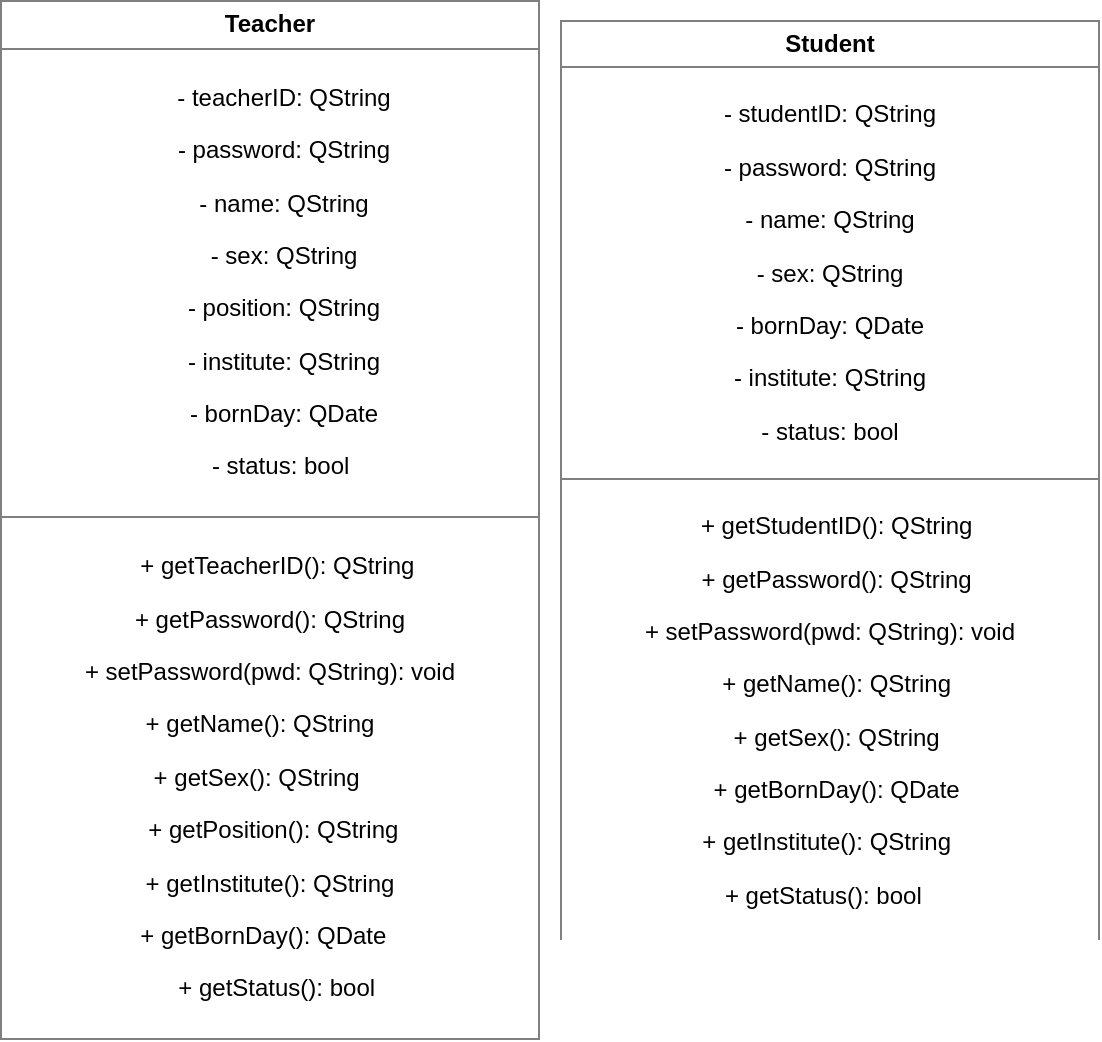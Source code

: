 <mxfile>
    <diagram id="M8E-gKXozeJIyUOW5ePZ" name="第 1 页">
        <mxGraphModel dx="510" dy="515" grid="1" gridSize="10" guides="1" tooltips="1" connect="1" arrows="1" fold="1" page="1" pageScale="1" pageWidth="827" pageHeight="1169" math="0" shadow="0">
            <root>
                <mxCell id="0"/>
                <mxCell id="1" parent="0"/>
                <mxCell id="16" value="&lt;table border=&quot;1&quot; width=&quot;100%&quot; height=&quot;100%&quot; cellpadding=&quot;4&quot; style=&quot;width:100%;height:100%;border-collapse:collapse;&quot;&gt;&lt;tbody&gt;&lt;tr&gt;&lt;th align=&quot;center&quot;&gt;&lt;b&gt;Teacher&lt;/b&gt;&lt;/th&gt;&lt;/tr&gt;&lt;tr&gt;&lt;td align=&quot;center&quot;&gt;&lt;p style=&quot;text-indent:10.5pt;mso-char-indent-count:1.0&quot; class=&quot;MsoNormal&quot;&gt;&lt;span lang=&quot;EN-US&quot;&gt;- teacherID: QString &lt;/span&gt;&lt;/p&gt;&lt;p style=&quot;text-indent:10.5pt;mso-char-indent-count:1.0&quot; class=&quot;MsoNormal&quot;&gt;&lt;span lang=&quot;EN-US&quot;&gt;- password: QString &lt;/span&gt;&lt;/p&gt;&lt;p style=&quot;text-indent:10.5pt;mso-char-indent-count:1.0&quot; class=&quot;MsoNormal&quot;&gt;&lt;span lang=&quot;EN-US&quot;&gt;- name: QString &lt;/span&gt;&lt;/p&gt;&lt;p style=&quot;text-indent:10.5pt;mso-char-indent-count:1.0&quot; class=&quot;MsoNormal&quot;&gt;&lt;span lang=&quot;EN-US&quot;&gt;- sex: QString &lt;/span&gt;&lt;/p&gt;&lt;p style=&quot;text-indent:10.5pt;mso-char-indent-count:1.0&quot; class=&quot;MsoNormal&quot;&gt;&lt;span lang=&quot;EN-US&quot;&gt;- position: QString &lt;/span&gt;&lt;/p&gt;&lt;p style=&quot;text-indent:10.5pt;mso-char-indent-count:1.0&quot; class=&quot;MsoNormal&quot;&gt;&lt;span lang=&quot;EN-US&quot;&gt;- institute: QString &lt;/span&gt;&lt;/p&gt;&lt;p style=&quot;text-indent:10.5pt;mso-char-indent-count:1.0&quot; class=&quot;MsoNormal&quot;&gt;&lt;span lang=&quot;EN-US&quot;&gt;- bornDay: QDate&lt;/span&gt;&lt;/p&gt;&lt;p style=&quot;text-indent:10.5pt;mso-char-indent-count:1.0&quot; class=&quot;MsoNormal&quot;&gt;&lt;span lang=&quot;EN-US&quot;&gt;- status: bool&amp;nbsp;&lt;/span&gt;&lt;/p&gt;&lt;/td&gt;&lt;/tr&gt;&lt;tr&gt;&lt;td align=&quot;center&quot;&gt;&lt;p style=&quot;text-indent:10.5pt;mso-char-indent-count:1.0&quot; class=&quot;MsoNormal&quot;&gt;&lt;span lang=&quot;EN-US&quot;&gt;+ getTeacherID(): QString&amp;nbsp;&amp;nbsp;&lt;/span&gt;&lt;/p&gt;&lt;p class=&quot;MsoNormal&quot;&gt;&lt;span lang=&quot;EN-US&quot;&gt;&amp;nbsp;&amp;nbsp;+ getPassword(): QString&amp;nbsp;&amp;nbsp;&lt;/span&gt;&lt;/p&gt;&lt;p class=&quot;MsoNormal&quot;&gt;&lt;span lang=&quot;EN-US&quot;&gt;&amp;nbsp;&amp;nbsp;+ setPassword(pwd: QString): void&amp;nbsp;&amp;nbsp;&lt;/span&gt;&lt;/p&gt;&lt;p class=&quot;MsoNormal&quot;&gt;&lt;span lang=&quot;EN-US&quot;&gt;&amp;nbsp;&amp;nbsp;+ getName(): QString&amp;nbsp; &amp;nbsp; &amp;nbsp;&lt;/span&gt;&lt;/p&gt;&lt;p class=&quot;MsoNormal&quot;&gt;&lt;span lang=&quot;EN-US&quot;&gt;&amp;nbsp;&amp;nbsp;+ getSex(): QString&amp;nbsp; &amp;nbsp; &amp;nbsp;&amp;nbsp;&lt;/span&gt;&lt;/p&gt;&lt;p class=&quot;MsoNormal&quot;&gt;&lt;span lang=&quot;EN-US&quot;&gt;&amp;nbsp;&amp;nbsp;+ getPosition(): QString&amp;nbsp;&lt;/span&gt;&lt;/p&gt;&lt;p class=&quot;MsoNormal&quot;&gt;&lt;span lang=&quot;EN-US&quot;&gt;&amp;nbsp;&amp;nbsp;+ getInstitute(): QString&amp;nbsp;&amp;nbsp;&lt;/span&gt;&lt;/p&gt;&lt;p class=&quot;MsoNormal&quot;&gt;&lt;span lang=&quot;EN-US&quot;&gt;&amp;nbsp;&amp;nbsp;+ getBornDay(): QDate&amp;nbsp; &amp;nbsp;&amp;nbsp;&lt;/span&gt;&lt;/p&gt;&lt;p class=&quot;MsoNormal&quot;&gt;&lt;span lang=&quot;EN-US&quot;&gt;&amp;nbsp;&amp;nbsp;+ getStatus(): bool&lt;/span&gt;&lt;/p&gt;&lt;/td&gt;&lt;/tr&gt;&lt;/tbody&gt;&lt;/table&gt;" style="text;html=1;whiteSpace=wrap;strokeColor=none;fillColor=none;overflow=fill;" parent="1" vertex="1">
                    <mxGeometry x="40" y="200" width="270" height="520" as="geometry"/>
                </mxCell>
                <mxCell id="17" value="&lt;table border=&quot;1&quot; width=&quot;100%&quot; height=&quot;100%&quot; cellpadding=&quot;4&quot; style=&quot;width:100%;height:100%;border-collapse:collapse;&quot;&gt;&lt;tbody&gt;&lt;tr&gt;&lt;th align=&quot;center&quot;&gt;Student&lt;/th&gt;&lt;/tr&gt;&lt;tr&gt;&lt;td align=&quot;center&quot;&gt;&lt;p class=&quot;MsoNormal&quot;&gt;&lt;span lang=&quot;EN-US&quot;&gt;- studentID: QString&lt;/span&gt;&lt;/p&gt;&lt;p class=&quot;MsoNormal&quot;&gt;&lt;span lang=&quot;EN-US&quot;&gt;- password: QString&lt;/span&gt;&lt;/p&gt;&lt;p class=&quot;MsoNormal&quot;&gt;&lt;span lang=&quot;EN-US&quot;&gt;- name: QString&lt;/span&gt;&lt;/p&gt;&lt;p class=&quot;MsoNormal&quot;&gt;&lt;span lang=&quot;EN-US&quot;&gt;- sex: QString&lt;/span&gt;&lt;/p&gt;&lt;p class=&quot;MsoNormal&quot;&gt;&lt;span lang=&quot;EN-US&quot;&gt;- bornDay: QDate&lt;/span&gt;&lt;/p&gt;&lt;p class=&quot;MsoNormal&quot;&gt;&lt;span lang=&quot;EN-US&quot;&gt;- institute: QString&lt;/span&gt;&lt;/p&gt;&lt;p class=&quot;MsoNormal&quot;&gt;&lt;span lang=&quot;EN-US&quot;&gt;- status: bool&lt;/span&gt;&lt;/p&gt;&lt;/td&gt;&lt;/tr&gt;&lt;tr&gt;&lt;td align=&quot;center&quot;&gt;&lt;p class=&quot;MsoNormal&quot;&gt;&amp;nbsp;&lt;span lang=&quot;EN-US&quot;&gt;&amp;nbsp;+ getStudentID(): QString&lt;/span&gt;&lt;/p&gt;&lt;p class=&quot;MsoNormal&quot;&gt;&lt;span lang=&quot;EN-US&quot;&gt;&amp;nbsp;&amp;nbsp;+ getPassword(): QString&lt;/span&gt;&lt;/p&gt;&lt;p class=&quot;MsoNormal&quot;&gt;&lt;span lang=&quot;EN-US&quot;&gt;&amp;nbsp;&amp;nbsp;+ setPassword(pwd: QString): void &amp;nbsp;&lt;/span&gt;&lt;/p&gt;&lt;p class=&quot;MsoNormal&quot;&gt;&lt;span lang=&quot;EN-US&quot;&gt;&amp;nbsp;&amp;nbsp;+ getName(): QString&lt;/span&gt;&lt;/p&gt;&lt;p class=&quot;MsoNormal&quot;&gt;&lt;span lang=&quot;EN-US&quot;&gt;&amp;nbsp;&amp;nbsp;+ getSex(): QString&lt;/span&gt;&lt;/p&gt;&lt;p class=&quot;MsoNormal&quot;&gt;&lt;span lang=&quot;EN-US&quot;&gt;&amp;nbsp;&amp;nbsp;+ getBornDay(): QDate&lt;/span&gt;&lt;/p&gt;&lt;p class=&quot;MsoNormal&quot;&gt;&lt;span lang=&quot;EN-US&quot;&gt;&amp;nbsp;&amp;nbsp;+ getInstitute(): QString&amp;nbsp;&lt;/span&gt;&lt;span style=&quot;background-color: initial; text-align: left;&quot;&gt;&amp;nbsp;&amp;nbsp;&lt;/span&gt;&lt;/p&gt;&lt;p class=&quot;MsoNormal&quot;&gt;&lt;span lang=&quot;EN-US&quot;&gt;&amp;nbsp;&amp;nbsp;+ getStatus(): bool&amp;nbsp;&amp;nbsp;&lt;/span&gt;&lt;span style=&quot;background-color: initial; text-align: left;&quot;&gt;&amp;nbsp;&amp;nbsp;&lt;/span&gt;&lt;/p&gt;&lt;p style=&quot;text-indent:10.5pt;mso-char-indent-count:1.0&quot; class=&quot;MsoNormal&quot;&gt;&lt;br&gt;&lt;br&gt;&lt;br&gt;&lt;br&gt;&lt;br&gt;&lt;br&gt;&lt;br&gt;&lt;br&gt;&lt;br&gt;&lt;br&gt;&lt;br&gt;&lt;br&gt;&lt;br&gt;&lt;br&gt;&lt;br&gt;&lt;br&gt;&lt;br&gt;&lt;br&gt;&lt;br&gt;&lt;span lang=&quot;EN-US&quot;&gt;&amp;nbsp;&amp;nbsp;+ deleteCourse(course: QString): bool&lt;/span&gt;&lt;br&gt;&lt;/p&gt;&lt;/td&gt;&lt;/tr&gt;&lt;/tbody&gt;&lt;/table&gt;" style="text;html=1;whiteSpace=wrap;strokeColor=none;fillColor=none;overflow=fill;" parent="1" vertex="1">
                    <mxGeometry x="320" y="210" width="270" height="460" as="geometry"/>
                </mxCell>
            </root>
        </mxGraphModel>
    </diagram>
</mxfile>